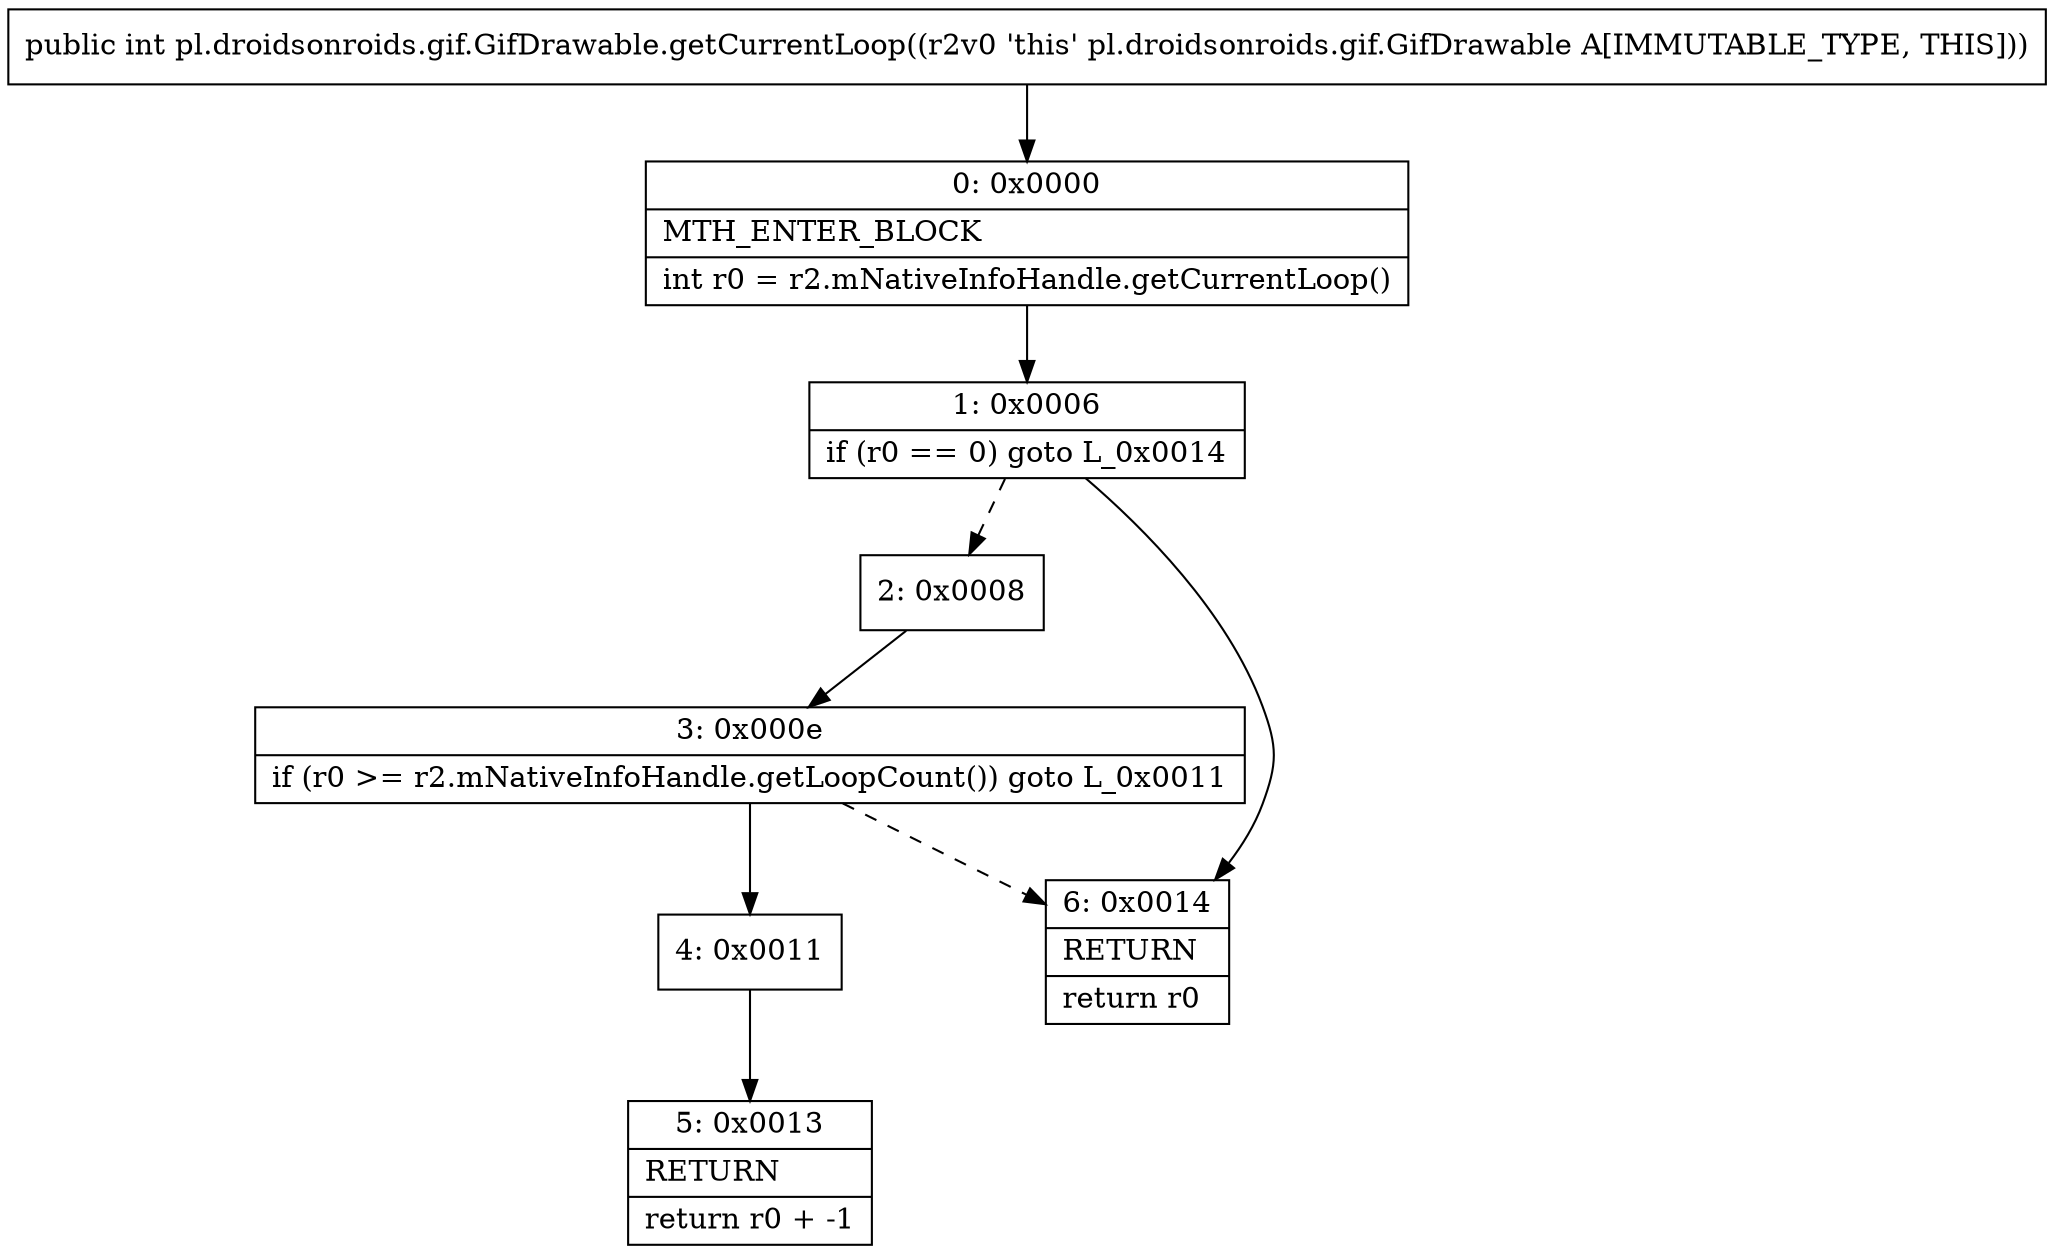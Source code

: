 digraph "CFG forpl.droidsonroids.gif.GifDrawable.getCurrentLoop()I" {
Node_0 [shape=record,label="{0\:\ 0x0000|MTH_ENTER_BLOCK\l|int r0 = r2.mNativeInfoHandle.getCurrentLoop()\l}"];
Node_1 [shape=record,label="{1\:\ 0x0006|if (r0 == 0) goto L_0x0014\l}"];
Node_2 [shape=record,label="{2\:\ 0x0008}"];
Node_3 [shape=record,label="{3\:\ 0x000e|if (r0 \>= r2.mNativeInfoHandle.getLoopCount()) goto L_0x0011\l}"];
Node_4 [shape=record,label="{4\:\ 0x0011}"];
Node_5 [shape=record,label="{5\:\ 0x0013|RETURN\l|return r0 + \-1\l}"];
Node_6 [shape=record,label="{6\:\ 0x0014|RETURN\l|return r0\l}"];
MethodNode[shape=record,label="{public int pl.droidsonroids.gif.GifDrawable.getCurrentLoop((r2v0 'this' pl.droidsonroids.gif.GifDrawable A[IMMUTABLE_TYPE, THIS])) }"];
MethodNode -> Node_0;
Node_0 -> Node_1;
Node_1 -> Node_2[style=dashed];
Node_1 -> Node_6;
Node_2 -> Node_3;
Node_3 -> Node_4;
Node_3 -> Node_6[style=dashed];
Node_4 -> Node_5;
}

